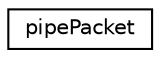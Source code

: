 digraph "Graphical Class Hierarchy"
{
  edge [fontname="Helvetica",fontsize="10",labelfontname="Helvetica",labelfontsize="10"];
  node [fontname="Helvetica",fontsize="10",shape=record];
  rankdir="LR";
  Node0 [label="pipePacket",height=0.2,width=0.4,color="black", fillcolor="white", style="filled",URL="$classpipePacket.html"];
}
